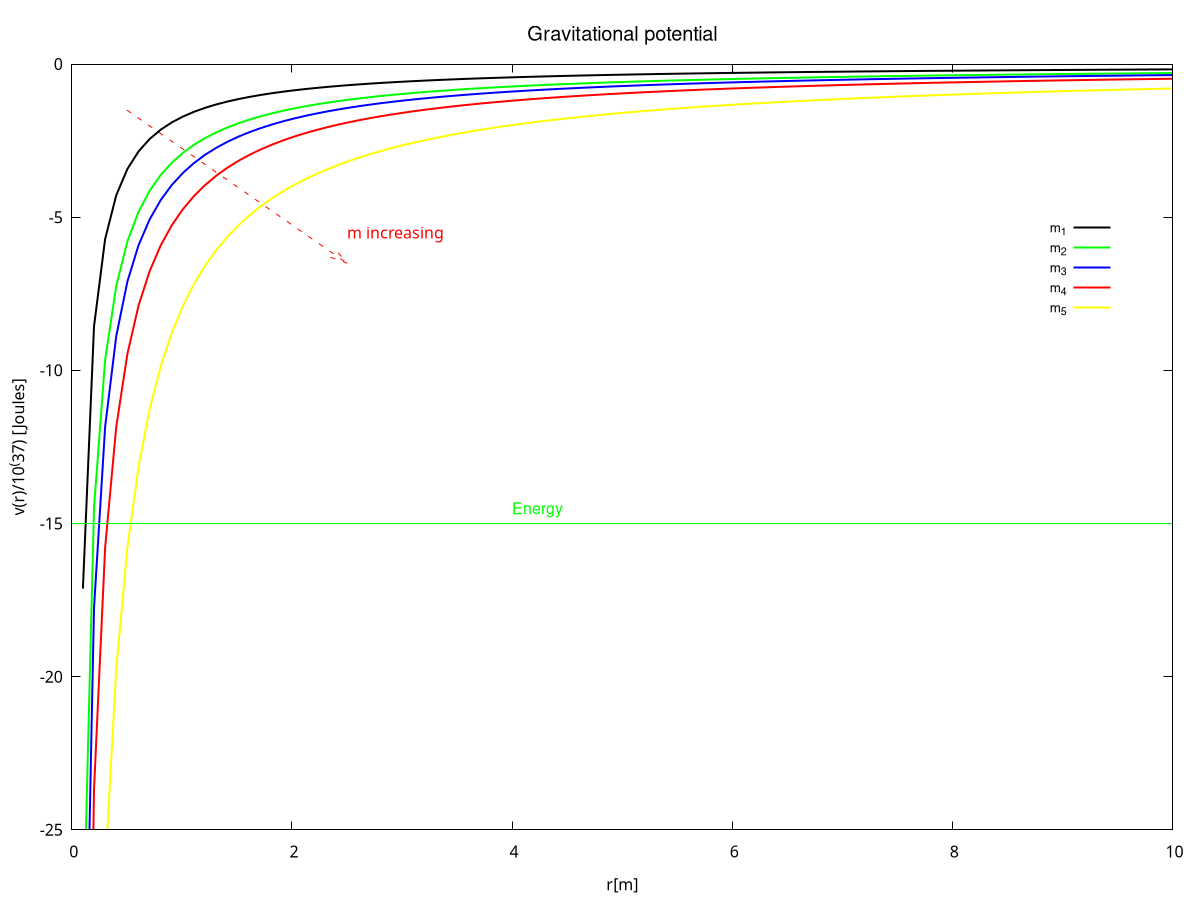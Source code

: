 
G=6.674*(10**(-11))
M=5.972*(10**(24))

m1=4.340*(10**(22))
m2=7.340*(10**(22))
m3=9*(10**(22))
m4=12.0*(10**(22))
m5=20.0*(10**(22))

V1(x)= -(G*m1*M)/x
V2(x)= -(G*m2*M)/x
V3(x)= -(G*m3*M)/x
V4(x)= -(G*m4*M)/x
V5(x)= -(G*m5*M)/x

Veff1(x)= (10**(-37))*V1(x)
Veff2(x)= (10**(-37))*V2(x)
Veff3(x)= (10**(-37))*V3(x)
Veff4(x)= (10**(-37))*V4(x)
Veff5(x)= (10**(-37))*V5(x)
set arrow from 0.5,-1.5 to 2.5,-6.5 dt 2 lc 'red'
set label 'm increasing' textcolor rgb "red" at 2.5,-5.5
set label 'Energy' textcolor rgb "green" at 4,-14.5 font "Helvetica, 12"

#set key box
set key at 9.5,-5
set key spacing 1.5 font "Helvetica, 10"
set title "Gravitational potential" font "Helvetica, 15"
set xlabel 'r[m]'
set ylabel 'v(r)/10^(37) [Joules]'

plot[0:10][-25:0] Veff1(x) lw 2 lt 1 lc 'black' title 'm_1',\
                  Veff2(x) lw 2 lt 2 lc 'green' title 'm_2',\
                  Veff3(x) lw 2 lt 3 lc 'blue' title 'm_3',\
                  Veff4(x) lw 2 lt 4 lc 'red' title 'm_4',\
                  Veff5(x) lw 2 lt 5 lc 'yellow' title 'm_5',\
                  -15 with lines lt 3 lw 1 lc "green" notitle # En 20

  